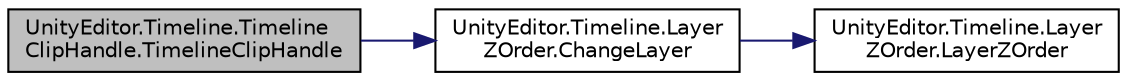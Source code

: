 digraph "UnityEditor.Timeline.TimelineClipHandle.TimelineClipHandle"
{
 // LATEX_PDF_SIZE
  edge [fontname="Helvetica",fontsize="10",labelfontname="Helvetica",labelfontsize="10"];
  node [fontname="Helvetica",fontsize="10",shape=record];
  rankdir="LR";
  Node1 [label="UnityEditor.Timeline.Timeline\lClipHandle.TimelineClipHandle",height=0.2,width=0.4,color="black", fillcolor="grey75", style="filled", fontcolor="black",tooltip=" "];
  Node1 -> Node2 [color="midnightblue",fontsize="10",style="solid",fontname="Helvetica"];
  Node2 [label="UnityEditor.Timeline.Layer\lZOrder.ChangeLayer",height=0.2,width=0.4,color="black", fillcolor="white", style="filled",URL="$struct_unity_editor_1_1_timeline_1_1_layer_z_order.html#a7990d1c3f3890e74970f4e199f575a4b",tooltip=" "];
  Node2 -> Node3 [color="midnightblue",fontsize="10",style="solid",fontname="Helvetica"];
  Node3 [label="UnityEditor.Timeline.Layer\lZOrder.LayerZOrder",height=0.2,width=0.4,color="black", fillcolor="white", style="filled",URL="$struct_unity_editor_1_1_timeline_1_1_layer_z_order.html#a2df282e4bdf5341fe10a851bf0405ece",tooltip=" "];
}
